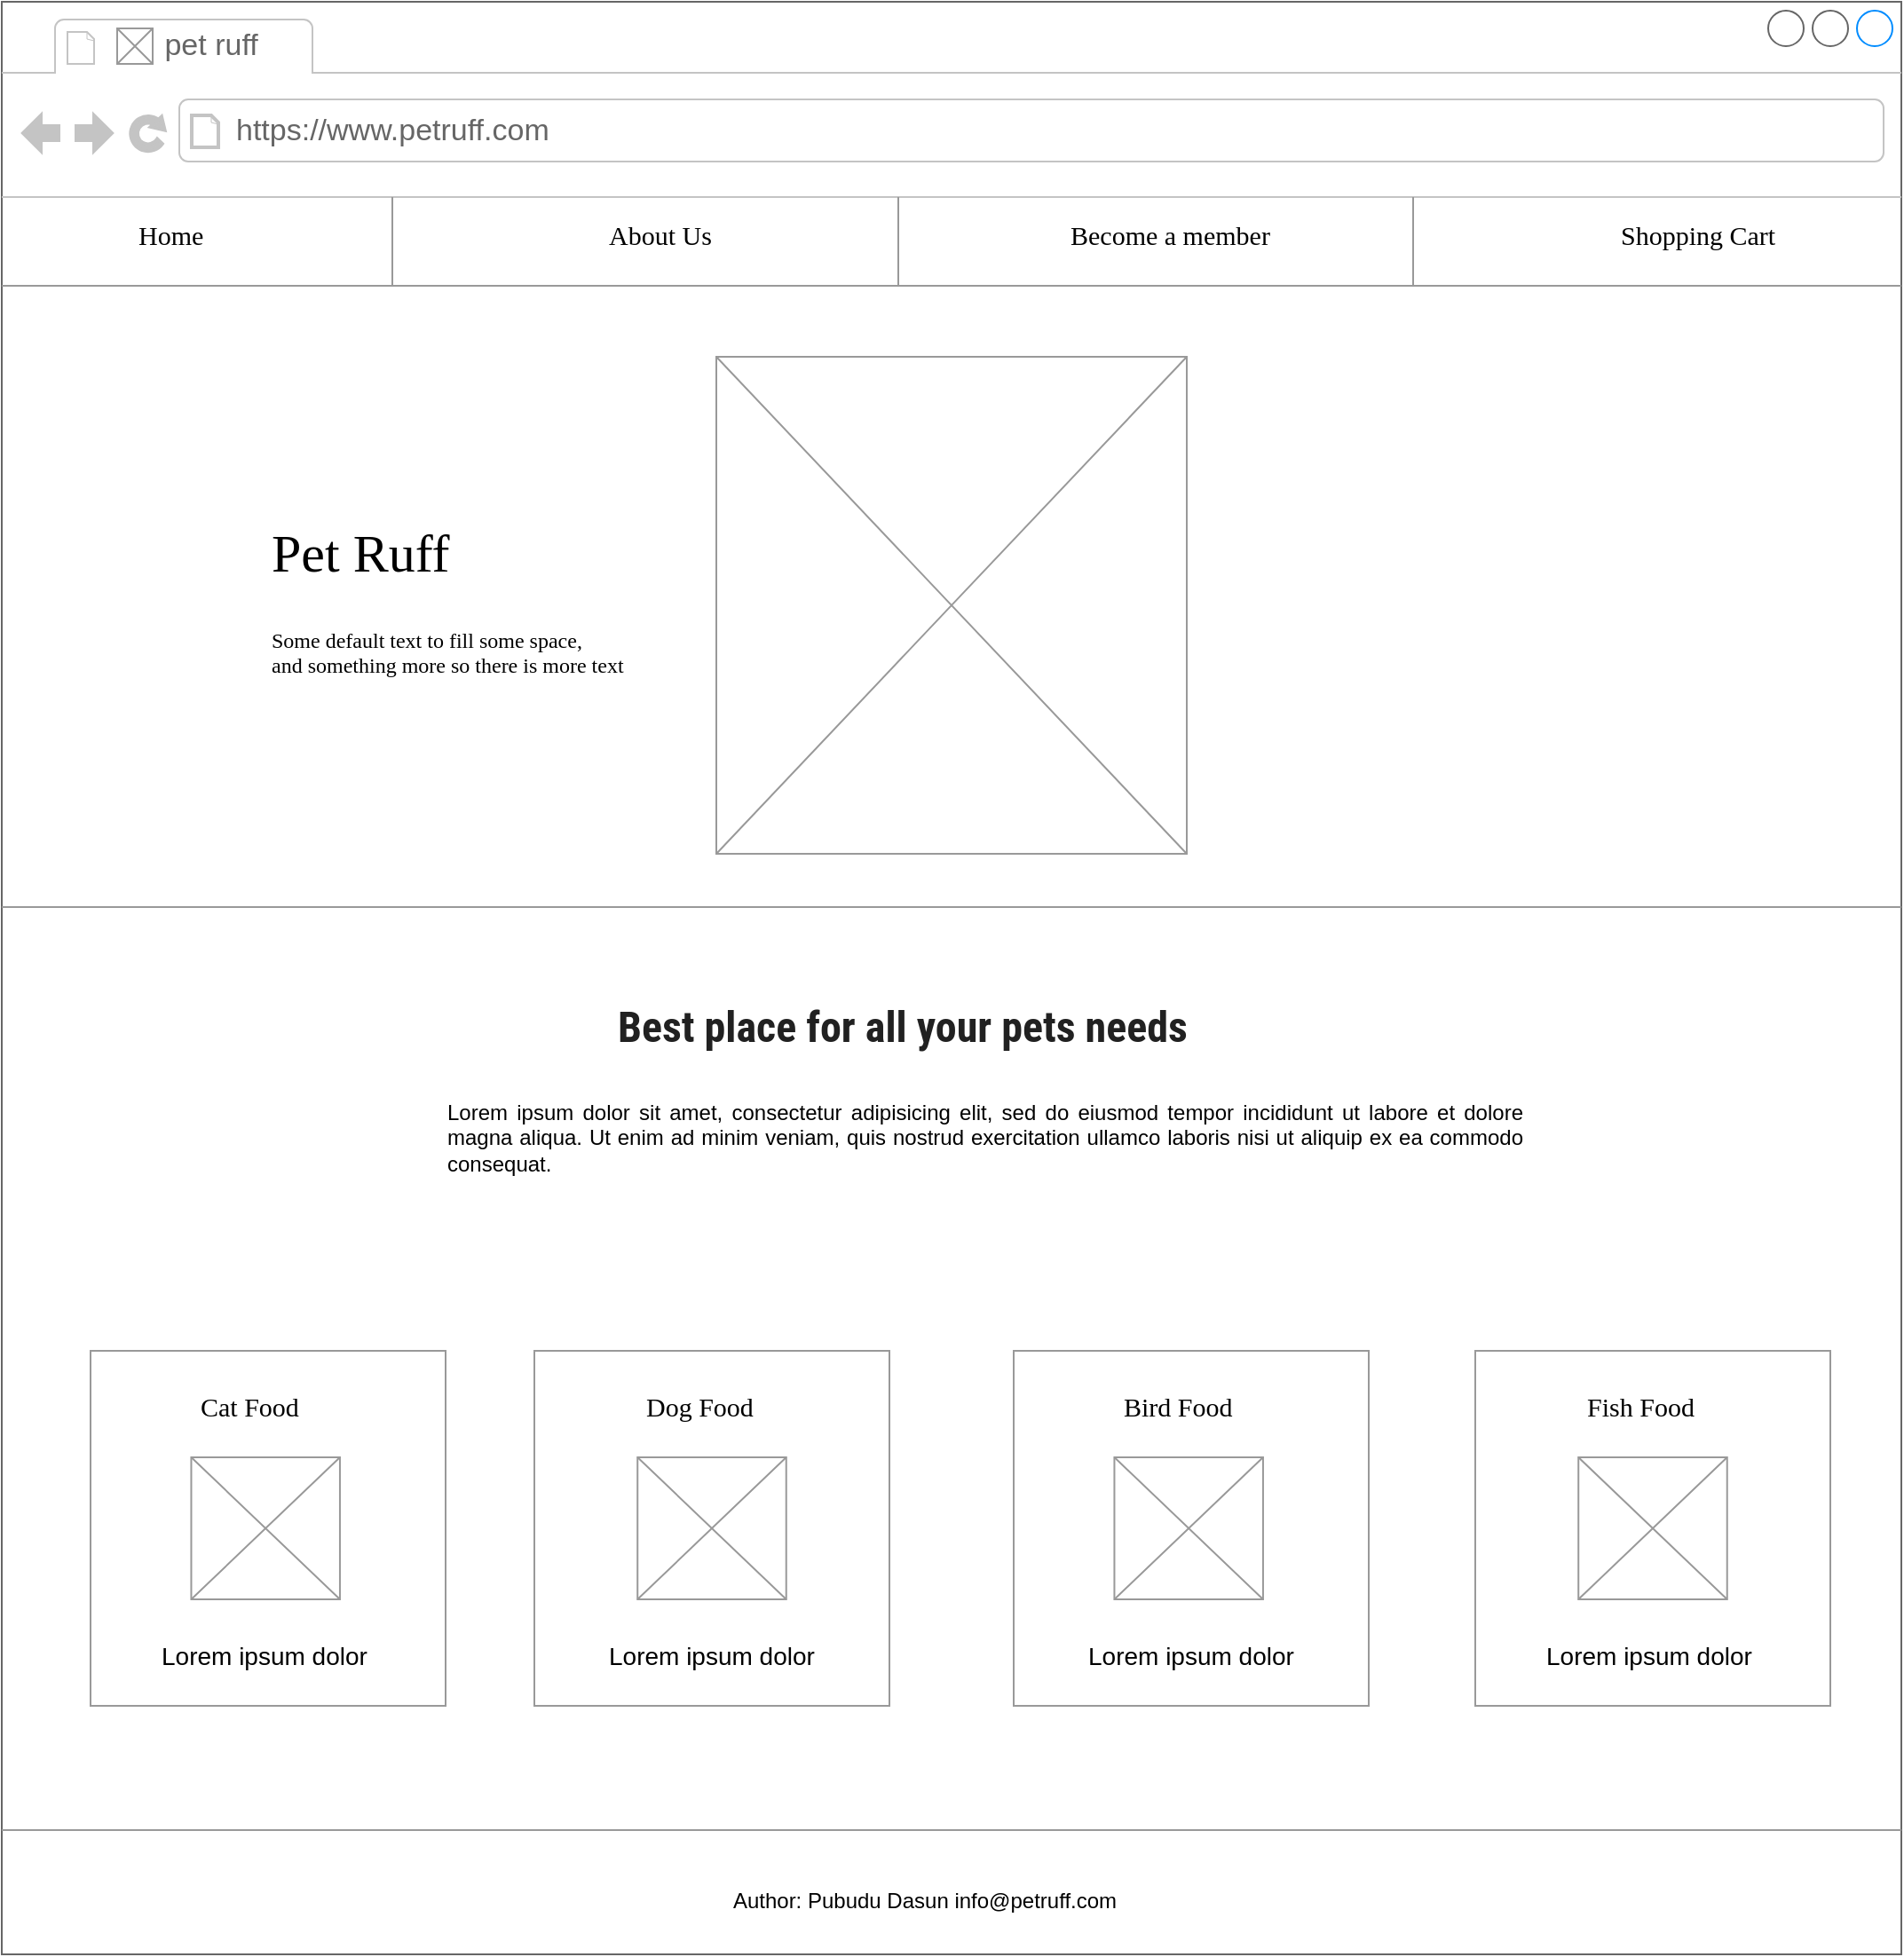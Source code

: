 <mxfile version="13.7.9" type="device"><diagram name="Page-1" id="2cc2dc42-3aac-f2a9-1cec-7a8b7cbee084"><mxGraphModel dx="1583" dy="803" grid="1" gridSize="10" guides="1" tooltips="1" connect="1" arrows="1" fold="1" page="1" pageScale="1" pageWidth="1100" pageHeight="850" background="#ffffff" math="0" shadow="0"><root><mxCell id="0"/><mxCell id="1" parent="0"/><mxCell id="7026571954dc6520-36" value="Lorem ipsum dolor sit amet, consectetur adipisicing elit, sed do eiusmod tempor incididunt ut labore et dolore magna aliqua. Ut enim ad minim veniam, quis nostrud exercitation ullamco laboris nisi ut aliquip ex ea commodo consequat. Duis aute irure dolor in reprehenderit in voluptate velit esse cillum dolore eu fugiat nulla pariatur. Excepteur sint occaecat cupidatat non proident, sunt in culpa qui officia deserunt mollit anim id est laborum.&lt;br&gt;Sed ut perspiciatis unde omnis iste natus error sit voluptatem accusantium doloremque laudantium, totam rem aperiam, eaque ipsa quae ab illo inventore veritatis et quasi architecto beatae vitae dicta sunt explicabo.&amp;nbsp;" style="text;spacingTop=-5;whiteSpace=wrap;html=1;align=left;fontSize=12;fontFamily=Helvetica;fillColor=none;strokeColor=none;rounded=0;shadow=1;labelBackgroundColor=none;" parent="1" vertex="1"><mxGeometry x="300" y="705" width="490" height="125" as="geometry"/></mxCell><mxCell id="BLXicc0XGjjvXXqqbwPa-1" value="" style="strokeWidth=1;shadow=0;dashed=0;align=center;html=1;shape=mxgraph.mockup.containers.browserWindow;rSize=0;strokeColor=#666666;mainText=,;recursiveResize=0;rounded=0;labelBackgroundColor=none;fontFamily=Verdana;fontSize=12" vertex="1" parent="1"><mxGeometry x="30" y="20" width="1070" height="1100" as="geometry"/></mxCell><mxCell id="BLXicc0XGjjvXXqqbwPa-2" value="&amp;nbsp;pet ruff" style="strokeWidth=1;shadow=0;dashed=0;align=center;html=1;shape=mxgraph.mockup.containers.anchor;fontSize=17;fontColor=#666666;align=left;" vertex="1" parent="BLXicc0XGjjvXXqqbwPa-1"><mxGeometry x="85" y="12" width="110" height="26" as="geometry"/></mxCell><mxCell id="BLXicc0XGjjvXXqqbwPa-3" value="https://www.petruff.com" style="strokeWidth=1;shadow=0;dashed=0;align=center;html=1;shape=mxgraph.mockup.containers.anchor;rSize=0;fontSize=17;fontColor=#666666;align=left;" vertex="1" parent="BLXicc0XGjjvXXqqbwPa-1"><mxGeometry x="130" y="60" width="250" height="26" as="geometry"/></mxCell><mxCell id="BLXicc0XGjjvXXqqbwPa-13" value="" style="verticalLabelPosition=bottom;shadow=0;dashed=0;align=center;html=1;verticalAlign=top;strokeWidth=1;shape=mxgraph.mockup.markup.line;strokeColor=#999999;rounded=0;labelBackgroundColor=none;fillColor=#ffffff;fontFamily=Verdana;fontSize=12;fontColor=#000000;" vertex="1" parent="BLXicc0XGjjvXXqqbwPa-1"><mxGeometry y="500" width="1070" height="20" as="geometry"/></mxCell><mxCell id="BLXicc0XGjjvXXqqbwPa-19" value="" style="verticalLabelPosition=bottom;shadow=0;dashed=0;align=center;html=1;verticalAlign=top;strokeWidth=1;shape=mxgraph.mockup.markup.line;strokeColor=#999999;rounded=0;labelBackgroundColor=none;fillColor=#ffffff;fontFamily=Verdana;fontSize=12;fontColor=#000000;" vertex="1" parent="BLXicc0XGjjvXXqqbwPa-1"><mxGeometry y="1020" width="1070" height="20" as="geometry"/></mxCell><mxCell id="BLXicc0XGjjvXXqqbwPa-73" value="Pet Ruff" style="text;html=1;points=[];align=left;verticalAlign=top;spacingTop=-4;fontSize=30;fontFamily=Verdana" vertex="1" parent="BLXicc0XGjjvXXqqbwPa-1"><mxGeometry x="150" y="290" width="170" height="50" as="geometry"/></mxCell><mxCell id="BLXicc0XGjjvXXqqbwPa-74" value="" style="verticalLabelPosition=bottom;shadow=0;dashed=0;align=center;html=1;verticalAlign=top;strokeWidth=1;shape=mxgraph.mockup.markup.line;strokeColor=#999999;rounded=0;labelBackgroundColor=none;fillColor=#ffffff;fontFamily=Verdana;fontSize=12;fontColor=#000000;" vertex="1" parent="BLXicc0XGjjvXXqqbwPa-1"><mxGeometry y="150" width="1070" height="20" as="geometry"/></mxCell><mxCell id="BLXicc0XGjjvXXqqbwPa-78" value="" style="verticalLabelPosition=bottom;shadow=0;dashed=0;align=center;html=1;verticalAlign=top;strokeWidth=1;shape=mxgraph.mockup.markup.line;strokeColor=#999999;rounded=0;labelBackgroundColor=none;fillColor=#ffffff;fontFamily=Verdana;fontSize=12;fontColor=#000000;rotation=-90;" vertex="1" parent="BLXicc0XGjjvXXqqbwPa-1"><mxGeometry x="195" y="125" width="50" height="20" as="geometry"/></mxCell><mxCell id="BLXicc0XGjjvXXqqbwPa-98" value="" style="verticalLabelPosition=bottom;shadow=0;dashed=0;align=center;html=1;verticalAlign=top;strokeWidth=1;shape=mxgraph.mockup.markup.line;strokeColor=#999999;rounded=0;labelBackgroundColor=none;fillColor=#ffffff;fontFamily=Verdana;fontSize=12;fontColor=#000000;rotation=-90;" vertex="1" parent="BLXicc0XGjjvXXqqbwPa-1"><mxGeometry x="480" y="125" width="50" height="20" as="geometry"/></mxCell><mxCell id="BLXicc0XGjjvXXqqbwPa-100" value="Home" style="text;html=1;points=[];align=left;verticalAlign=top;spacingTop=-4;fontSize=15;fontFamily=Verdana" vertex="1" parent="BLXicc0XGjjvXXqqbwPa-1"><mxGeometry x="75" y="120" width="60" height="30" as="geometry"/></mxCell><mxCell id="BLXicc0XGjjvXXqqbwPa-101" value="About Us" style="text;html=1;points=[];align=left;verticalAlign=top;spacingTop=-4;fontSize=15;fontFamily=Verdana" vertex="1" parent="BLXicc0XGjjvXXqqbwPa-1"><mxGeometry x="340" y="120" width="60" height="30" as="geometry"/></mxCell><mxCell id="BLXicc0XGjjvXXqqbwPa-102" value="Become a member" style="text;html=1;points=[];align=left;verticalAlign=top;spacingTop=-4;fontSize=15;fontFamily=Verdana" vertex="1" parent="BLXicc0XGjjvXXqqbwPa-1"><mxGeometry x="600" y="120" width="60" height="30" as="geometry"/></mxCell><mxCell id="BLXicc0XGjjvXXqqbwPa-103" value="Shopping Cart" style="text;html=1;points=[];align=left;verticalAlign=top;spacingTop=-4;fontSize=15;fontFamily=Verdana" vertex="1" parent="BLXicc0XGjjvXXqqbwPa-1"><mxGeometry x="910" y="120" width="60" height="30" as="geometry"/></mxCell><mxCell id="BLXicc0XGjjvXXqqbwPa-104" value="" style="verticalLabelPosition=bottom;shadow=0;dashed=0;align=center;html=1;verticalAlign=top;strokeWidth=1;shape=mxgraph.mockup.graphics.simpleIcon;strokeColor=#999999;fillColor=#ffffff;rounded=0;labelBackgroundColor=none;fontFamily=Verdana;fontSize=12;fontColor=#000000;" vertex="1" parent="BLXicc0XGjjvXXqqbwPa-1"><mxGeometry x="65" y="15" width="20" height="20" as="geometry"/></mxCell><mxCell id="BLXicc0XGjjvXXqqbwPa-105" value="" style="verticalLabelPosition=bottom;shadow=0;dashed=0;align=center;html=1;verticalAlign=top;strokeWidth=1;shape=mxgraph.mockup.markup.line;strokeColor=#999999;rounded=0;labelBackgroundColor=none;fillColor=#ffffff;fontFamily=Verdana;fontSize=12;fontColor=#000000;rotation=-90;" vertex="1" parent="BLXicc0XGjjvXXqqbwPa-1"><mxGeometry x="770" y="125" width="50" height="20" as="geometry"/></mxCell><mxCell id="BLXicc0XGjjvXXqqbwPa-106" value="" style="verticalLabelPosition=bottom;shadow=0;dashed=0;align=center;html=1;verticalAlign=top;strokeWidth=1;shape=mxgraph.mockup.graphics.simpleIcon;strokeColor=#999999;fillColor=#ffffff;rounded=0;labelBackgroundColor=none;fontFamily=Verdana;fontSize=12;fontColor=#000000;" vertex="1" parent="BLXicc0XGjjvXXqqbwPa-1"><mxGeometry x="402.5" y="200" width="265" height="280" as="geometry"/></mxCell><mxCell id="BLXicc0XGjjvXXqqbwPa-107" value="Some default text to fill some space, and&amp;nbsp;&lt;span&gt;something more so there is more text&lt;/span&gt;" style="text;html=1;points=[];align=left;verticalAlign=top;spacingTop=-4;fontSize=12;fontFamily=Verdana;whiteSpace=wrap;" vertex="1" parent="BLXicc0XGjjvXXqqbwPa-1"><mxGeometry x="150" y="350" width="220" height="60" as="geometry"/></mxCell><mxCell id="BLXicc0XGjjvXXqqbwPa-108" value="&lt;h3 style=&quot;margin: 0px ; padding: 0px 0px 0px 150px ; box-sizing: border-box ; font-family: &amp;#34;roboto condensed&amp;#34; , sans-serif ; color: rgb(33 , 33 , 33) ; background-color: rgb(255 , 255 , 255)&quot;&gt;&lt;font style=&quot;font-size: 24px&quot;&gt;Best place for all your pets needs&lt;/font&gt;&lt;/h3&gt;" style="text;html=1;points=[];align=left;verticalAlign=top;spacingTop=-4;fontSize=30;fontFamily=Verdana" vertex="1" parent="BLXicc0XGjjvXXqqbwPa-1"><mxGeometry x="195" y="550" width="180" height="30" as="geometry"/></mxCell><mxCell id="BLXicc0XGjjvXXqqbwPa-109" value="" style="whiteSpace=wrap;html=1;aspect=fixed;strokeColor=#999999;" vertex="1" parent="BLXicc0XGjjvXXqqbwPa-1"><mxGeometry x="50" y="760" width="200" height="200" as="geometry"/></mxCell><mxCell id="BLXicc0XGjjvXXqqbwPa-110" value="" style="whiteSpace=wrap;html=1;aspect=fixed;strokeColor=#999999;" vertex="1" parent="BLXicc0XGjjvXXqqbwPa-1"><mxGeometry x="300" y="760" width="200" height="200" as="geometry"/></mxCell><mxCell id="BLXicc0XGjjvXXqqbwPa-111" value="" style="whiteSpace=wrap;html=1;aspect=fixed;strokeColor=#999999;" vertex="1" parent="BLXicc0XGjjvXXqqbwPa-1"><mxGeometry x="570" y="760" width="200" height="200" as="geometry"/></mxCell><mxCell id="BLXicc0XGjjvXXqqbwPa-112" value="" style="whiteSpace=wrap;html=1;aspect=fixed;strokeColor=#999999;" vertex="1" parent="BLXicc0XGjjvXXqqbwPa-1"><mxGeometry x="830" y="760" width="200" height="200" as="geometry"/></mxCell><mxCell id="BLXicc0XGjjvXXqqbwPa-113" value="&lt;div style=&quot;text-align: justify&quot;&gt;&lt;span style=&quot;text-align: left&quot;&gt;Lorem ipsum dolor sit amet, consectetur adipisicing elit, sed do eiusmod tempor incididunt ut labore et dolore magna aliqua. Ut enim ad minim veniam, quis nostrud exercitation ullamco laboris nisi ut aliquip ex ea commodo consequat.&lt;/span&gt;&lt;/div&gt;" style="text;html=1;strokeColor=none;fillColor=none;align=center;verticalAlign=middle;whiteSpace=wrap;rounded=0;" vertex="1" parent="BLXicc0XGjjvXXqqbwPa-1"><mxGeometry x="250" y="630" width="607.5" height="20" as="geometry"/></mxCell><mxCell id="BLXicc0XGjjvXXqqbwPa-114" value="Author: Pubudu Dasun info@petruff.com" style="text;html=1;strokeColor=none;fillColor=none;align=center;verticalAlign=middle;whiteSpace=wrap;rounded=0;" vertex="1" parent="BLXicc0XGjjvXXqqbwPa-1"><mxGeometry x="400" y="1060" width="240" height="20" as="geometry"/></mxCell><mxCell id="BLXicc0XGjjvXXqqbwPa-116" value="" style="verticalLabelPosition=bottom;shadow=0;dashed=0;align=center;html=1;verticalAlign=top;strokeWidth=1;shape=mxgraph.mockup.graphics.simpleIcon;strokeColor=#999999;fillColor=#ffffff;rounded=0;labelBackgroundColor=none;fontFamily=Verdana;fontSize=12;fontColor=#000000;" vertex="1" parent="BLXicc0XGjjvXXqqbwPa-1"><mxGeometry x="106.73" y="820" width="83.75" height="80" as="geometry"/></mxCell><mxCell id="BLXicc0XGjjvXXqqbwPa-117" value="" style="verticalLabelPosition=bottom;shadow=0;dashed=0;align=center;html=1;verticalAlign=top;strokeWidth=1;shape=mxgraph.mockup.graphics.simpleIcon;strokeColor=#999999;fillColor=#ffffff;rounded=0;labelBackgroundColor=none;fontFamily=Verdana;fontSize=12;fontColor=#000000;" vertex="1" parent="BLXicc0XGjjvXXqqbwPa-1"><mxGeometry x="358.12" y="820" width="83.75" height="80" as="geometry"/></mxCell><mxCell id="BLXicc0XGjjvXXqqbwPa-118" value="" style="verticalLabelPosition=bottom;shadow=0;dashed=0;align=center;html=1;verticalAlign=top;strokeWidth=1;shape=mxgraph.mockup.graphics.simpleIcon;strokeColor=#999999;fillColor=#ffffff;rounded=0;labelBackgroundColor=none;fontFamily=Verdana;fontSize=12;fontColor=#000000;" vertex="1" parent="BLXicc0XGjjvXXqqbwPa-1"><mxGeometry x="626.72" y="820" width="83.75" height="80" as="geometry"/></mxCell><mxCell id="BLXicc0XGjjvXXqqbwPa-119" value="" style="verticalLabelPosition=bottom;shadow=0;dashed=0;align=center;html=1;verticalAlign=top;strokeWidth=1;shape=mxgraph.mockup.graphics.simpleIcon;strokeColor=#999999;fillColor=#ffffff;rounded=0;labelBackgroundColor=none;fontFamily=Verdana;fontSize=12;fontColor=#000000;" vertex="1" parent="BLXicc0XGjjvXXqqbwPa-1"><mxGeometry x="888.12" y="820" width="83.75" height="80" as="geometry"/></mxCell><mxCell id="BLXicc0XGjjvXXqqbwPa-121" value="Cat Food" style="text;html=1;points=[];align=left;verticalAlign=top;spacingTop=-4;fontSize=15;fontFamily=Verdana" vertex="1" parent="BLXicc0XGjjvXXqqbwPa-1"><mxGeometry x="109.54" y="780" width="80.94" height="30" as="geometry"/></mxCell><mxCell id="BLXicc0XGjjvXXqqbwPa-151" value="Dog Food" style="text;html=1;points=[];align=left;verticalAlign=top;spacingTop=-4;fontSize=15;fontFamily=Verdana" vertex="1" parent="BLXicc0XGjjvXXqqbwPa-1"><mxGeometry x="360.93" y="780" width="80.94" height="30" as="geometry"/></mxCell><mxCell id="BLXicc0XGjjvXXqqbwPa-152" value="Bird Food" style="text;html=1;points=[];align=left;verticalAlign=top;spacingTop=-4;fontSize=15;fontFamily=Verdana" vertex="1" parent="BLXicc0XGjjvXXqqbwPa-1"><mxGeometry x="629.53" y="780" width="80.94" height="30" as="geometry"/></mxCell><mxCell id="BLXicc0XGjjvXXqqbwPa-153" value="Fish Food" style="text;html=1;points=[];align=left;verticalAlign=top;spacingTop=-4;fontSize=15;fontFamily=Verdana" vertex="1" parent="BLXicc0XGjjvXXqqbwPa-1"><mxGeometry x="890.93" y="780" width="80.94" height="30" as="geometry"/></mxCell><mxCell id="BLXicc0XGjjvXXqqbwPa-154" value="&lt;span style=&quot;font-family: &amp;#34;helvetica&amp;#34;&quot;&gt;&lt;font style=&quot;font-size: 14px&quot;&gt;Lorem ipsum dolor&amp;nbsp;&lt;/font&gt;&lt;/span&gt;" style="text;html=1;points=[];align=left;verticalAlign=top;spacingTop=-4;fontSize=15;fontFamily=Verdana" vertex="1" parent="BLXicc0XGjjvXXqqbwPa-1"><mxGeometry x="88.38" y="920" width="123.27" height="30" as="geometry"/></mxCell><mxCell id="BLXicc0XGjjvXXqqbwPa-155" value="&lt;span style=&quot;font-family: &amp;#34;helvetica&amp;#34;&quot;&gt;&lt;font style=&quot;font-size: 14px&quot;&gt;Lorem ipsum dolor&amp;nbsp;&lt;/font&gt;&lt;/span&gt;" style="text;html=1;points=[];align=left;verticalAlign=top;spacingTop=-4;fontSize=15;fontFamily=Verdana" vertex="1" parent="BLXicc0XGjjvXXqqbwPa-1"><mxGeometry x="340" y="920" width="123.27" height="30" as="geometry"/></mxCell><mxCell id="BLXicc0XGjjvXXqqbwPa-156" value="&lt;span style=&quot;font-family: &amp;#34;helvetica&amp;#34;&quot;&gt;&lt;font style=&quot;font-size: 14px&quot;&gt;Lorem ipsum dolor&amp;nbsp;&lt;/font&gt;&lt;/span&gt;" style="text;html=1;points=[];align=left;verticalAlign=top;spacingTop=-4;fontSize=15;fontFamily=Verdana" vertex="1" parent="BLXicc0XGjjvXXqqbwPa-1"><mxGeometry x="610" y="920" width="123.27" height="30" as="geometry"/></mxCell><mxCell id="BLXicc0XGjjvXXqqbwPa-157" value="&lt;span style=&quot;font-family: &amp;#34;helvetica&amp;#34;&quot;&gt;&lt;font style=&quot;font-size: 14px&quot;&gt;Lorem ipsum dolor&amp;nbsp;&lt;/font&gt;&lt;/span&gt;" style="text;html=1;points=[];align=left;verticalAlign=top;spacingTop=-4;fontSize=15;fontFamily=Verdana" vertex="1" parent="BLXicc0XGjjvXXqqbwPa-1"><mxGeometry x="868.36" y="920" width="123.27" height="30" as="geometry"/></mxCell></root></mxGraphModel></diagram></mxfile>